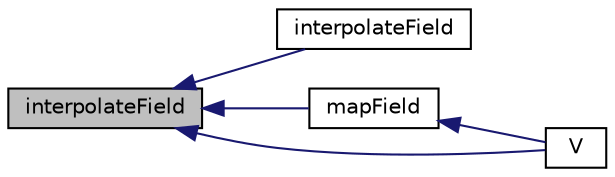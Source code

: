 digraph "interpolateField"
{
  bgcolor="transparent";
  edge [fontname="Helvetica",fontsize="10",labelfontname="Helvetica",labelfontsize="10"];
  node [fontname="Helvetica",fontsize="10",shape=record];
  rankdir="LR";
  Node1 [label="interpolateField",height=0.2,width=0.4,color="black", fillcolor="grey75", style="filled", fontcolor="black"];
  Node1 -> Node2 [dir="back",color="midnightblue",fontsize="10",style="solid",fontname="Helvetica"];
  Node2 [label="interpolateField",height=0.2,width=0.4,color="black",URL="$a01509.html#a424001f0b646a142c70ff9fd19221da0",tooltip="Interpolate field using inverse-volume weights. "];
  Node1 -> Node3 [dir="back",color="midnightblue",fontsize="10",style="solid",fontname="Helvetica"];
  Node3 [label="mapField",height=0.2,width=0.4,color="black",URL="$a01509.html#a04f08fc03dac838332e93fd7b4ed751e",tooltip="Map field. "];
  Node3 -> Node4 [dir="back",color="midnightblue",fontsize="10",style="solid",fontname="Helvetica"];
  Node4 [label="V",height=0.2,width=0.4,color="black",URL="$a01509.html#a9140947dd6ec067aa29ef6919fd897f3",tooltip="Overlap volume. "];
  Node1 -> Node4 [dir="back",color="midnightblue",fontsize="10",style="solid",fontname="Helvetica"];
}
